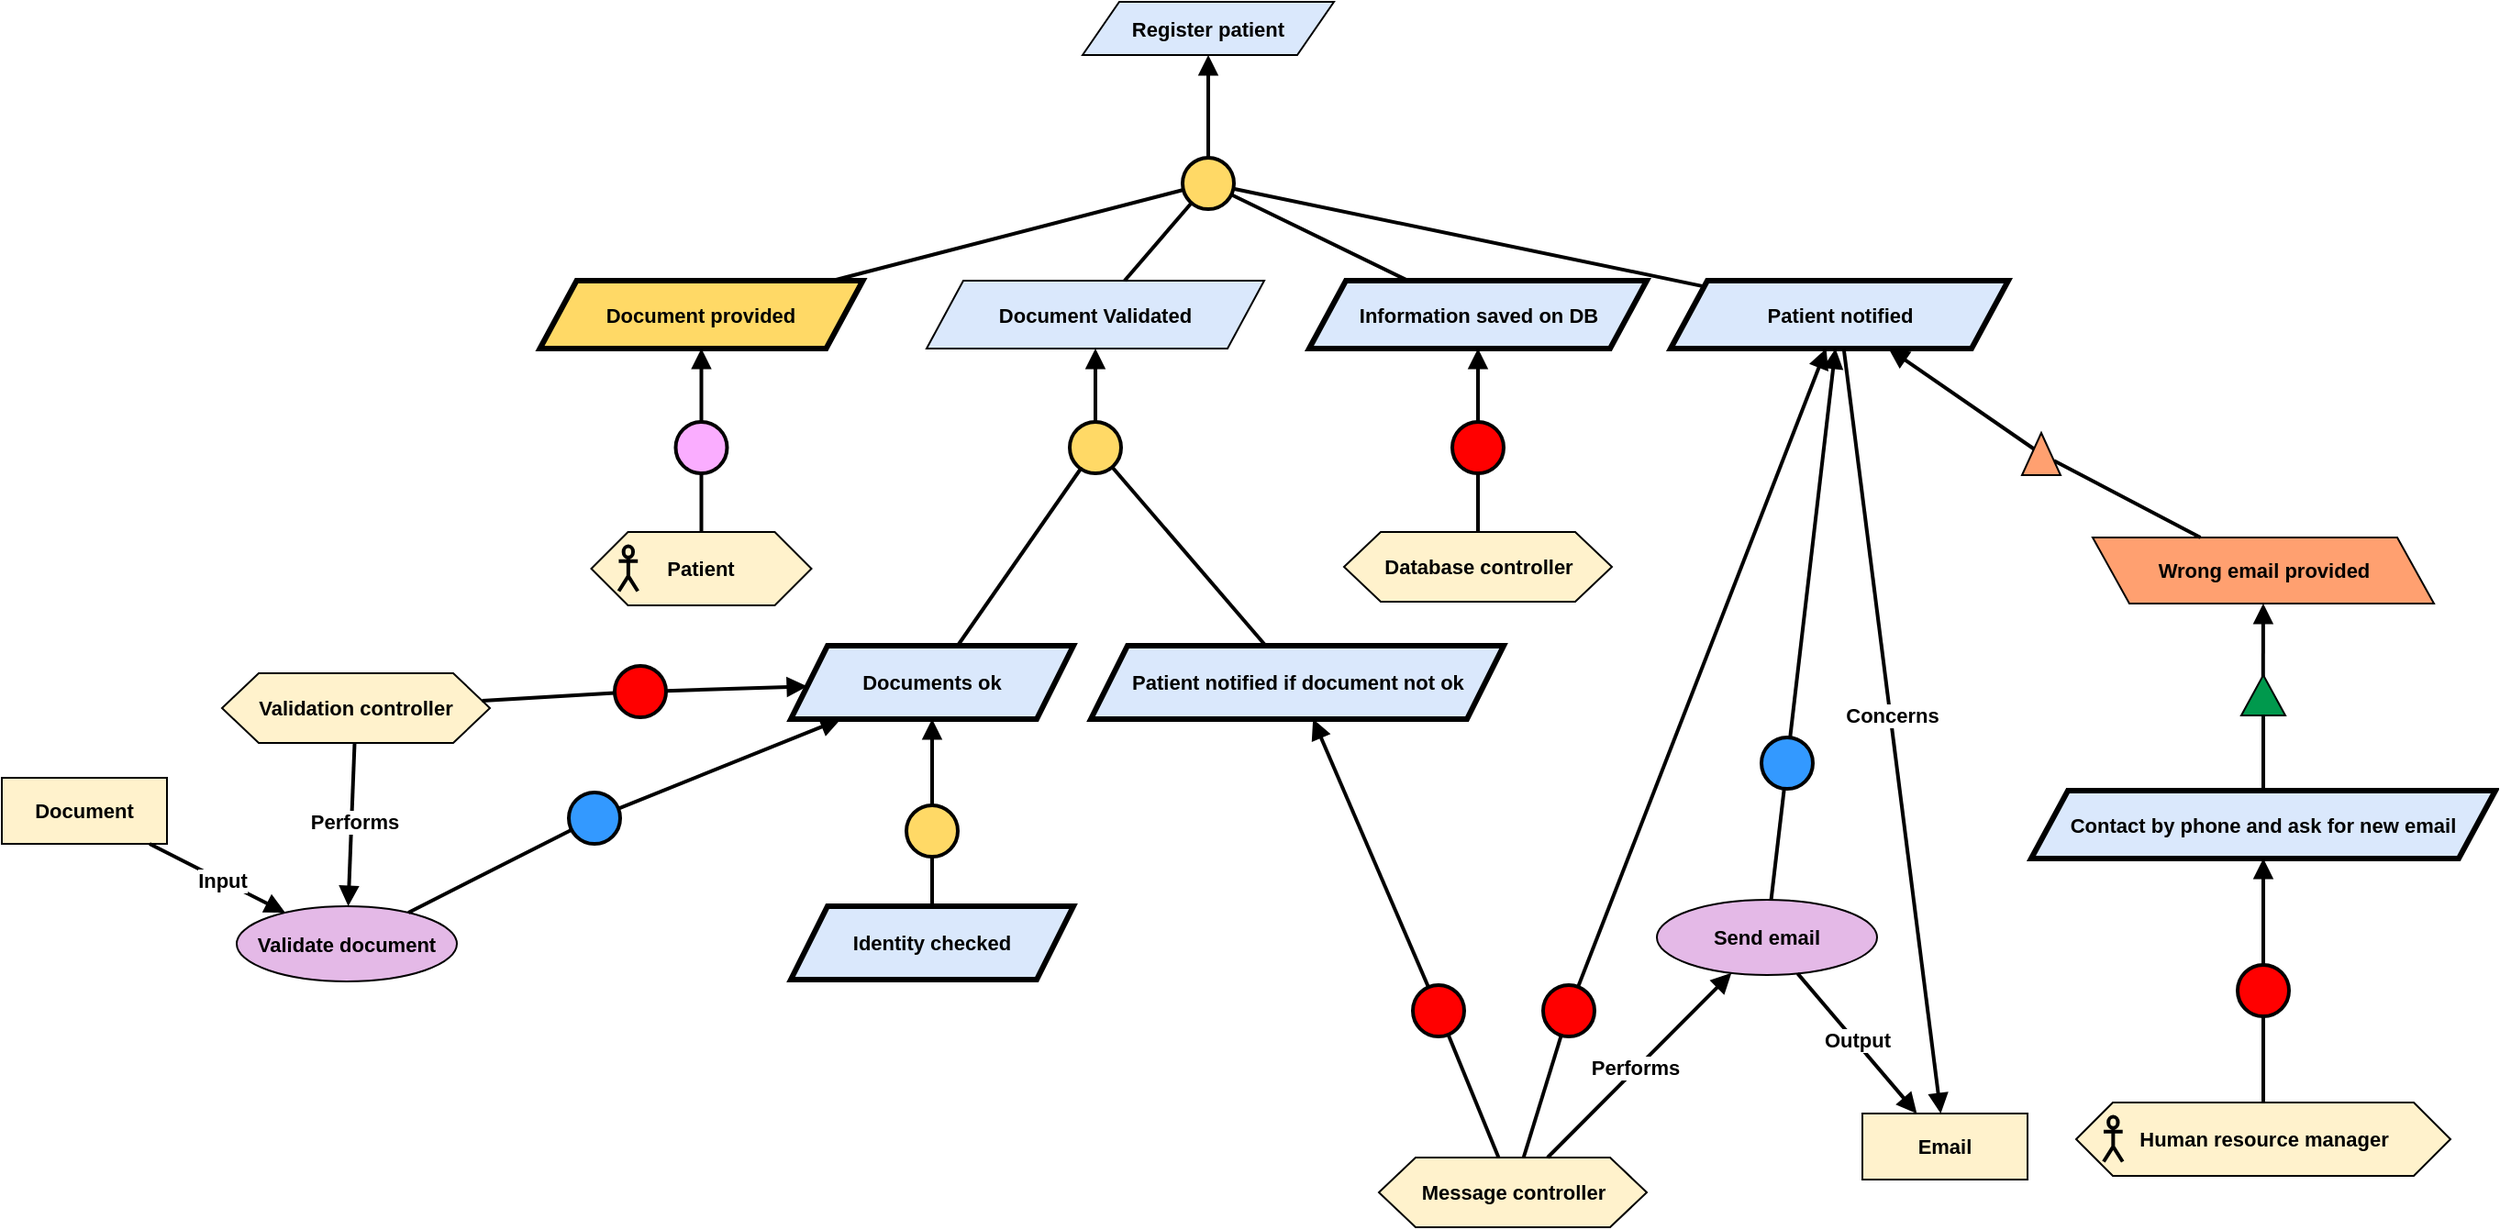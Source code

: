 <mxfile version="24.2.7" type="github">
  <diagram name="Page-1" id="FFHg5Bxd0vqpQ7yzcPRh">
    <mxGraphModel dx="7434" dy="-62" grid="0" gridSize="10" guides="1" tooltips="1" connect="1" arrows="1" fold="1" page="0" pageScale="1" pageWidth="827" pageHeight="1169" math="0" shadow="0">
      <root>
        <mxCell id="0" />
        <mxCell id="1" parent="0" />
        <mxCell id="5En0FXJT8ZewJ9vZG6Dh-81" value="&lt;b&gt;Register patient&lt;/b&gt;" style="shape=parallelogram;perimeter=parallelogramPerimeter;whiteSpace=wrap;html=1;fixedSize=1;fillColor=#dae8fc;strokeColor=#000000;fontFamily=Helvetica;fontSize=11;fontColor=default;labelBackgroundColor=none;" vertex="1" parent="1">
          <mxGeometry x="-5072" y="868" width="137" height="29" as="geometry" />
        </mxCell>
        <mxCell id="5En0FXJT8ZewJ9vZG6Dh-82" value="" style="ellipse;whiteSpace=wrap;html=1;aspect=fixed;fillColor=#FFD966;strokeWidth=2;" vertex="1" parent="1">
          <mxGeometry x="-5017.5" y="953" width="28" height="28" as="geometry" />
        </mxCell>
        <mxCell id="5En0FXJT8ZewJ9vZG6Dh-83" value="" style="endArrow=block;html=1;rounded=0;endFill=1;strokeWidth=2;" edge="1" parent="1" source="5En0FXJT8ZewJ9vZG6Dh-82" target="5En0FXJT8ZewJ9vZG6Dh-81">
          <mxGeometry width="50" height="50" relative="1" as="geometry">
            <mxPoint x="-4127.505" y="852.972" as="sourcePoint" />
            <mxPoint x="-4131.5" y="808" as="targetPoint" />
          </mxGeometry>
        </mxCell>
        <mxCell id="5En0FXJT8ZewJ9vZG6Dh-84" value="" style="endArrow=none;html=1;rounded=0;strokeWidth=2;" edge="1" parent="1" source="5En0FXJT8ZewJ9vZG6Dh-87" target="5En0FXJT8ZewJ9vZG6Dh-82">
          <mxGeometry width="50" height="50" relative="1" as="geometry">
            <mxPoint x="-4694.871" y="1016" as="sourcePoint" />
            <mxPoint x="-4306" y="925" as="targetPoint" />
          </mxGeometry>
        </mxCell>
        <mxCell id="5En0FXJT8ZewJ9vZG6Dh-85" value="&lt;b&gt;Document Validated&lt;/b&gt;" style="shape=parallelogram;perimeter=parallelogramPerimeter;whiteSpace=wrap;html=1;fixedSize=1;fillColor=#dae8fc;strokeColor=#000000;strokeWidth=1;fontFamily=Helvetica;fontSize=11;fontColor=default;labelBackgroundColor=none;" vertex="1" parent="1">
          <mxGeometry x="-5157" y="1020" width="184" height="37" as="geometry" />
        </mxCell>
        <mxCell id="5En0FXJT8ZewJ9vZG6Dh-86" value="" style="endArrow=none;html=1;rounded=0;strokeWidth=2;" edge="1" parent="1" source="5En0FXJT8ZewJ9vZG6Dh-85" target="5En0FXJT8ZewJ9vZG6Dh-82">
          <mxGeometry width="50" height="50" relative="1" as="geometry">
            <mxPoint x="-4586" y="1039" as="sourcePoint" />
            <mxPoint x="-4528" y="981" as="targetPoint" />
          </mxGeometry>
        </mxCell>
        <mxCell id="5En0FXJT8ZewJ9vZG6Dh-87" value="&lt;b&gt;Document provided&lt;/b&gt;" style="shape=parallelogram;perimeter=parallelogramPerimeter;whiteSpace=wrap;html=1;fixedSize=1;fillColor=#FFD966;strokeColor=#000000;strokeWidth=3;fontFamily=Helvetica;fontSize=11;fontColor=default;labelBackgroundColor=none;" vertex="1" parent="1">
          <mxGeometry x="-5367.75" y="1020" width="176" height="37" as="geometry" />
        </mxCell>
        <mxCell id="5En0FXJT8ZewJ9vZG6Dh-88" value="" style="ellipse;whiteSpace=wrap;html=1;aspect=fixed;fillColor=#FAADFF;strokeWidth=2;fontFamily=Helvetica;fontSize=11;fontColor=default;labelBackgroundColor=default;" vertex="1" parent="1">
          <mxGeometry x="-5293.75" y="1097" width="28" height="28" as="geometry" />
        </mxCell>
        <mxCell id="5En0FXJT8ZewJ9vZG6Dh-89" value="" style="endArrow=block;html=1;rounded=0;endFill=1;strokeWidth=2;strokeColor=default;align=center;verticalAlign=middle;fontFamily=Helvetica;fontSize=11;fontColor=default;labelBackgroundColor=default;" edge="1" parent="1" source="5En0FXJT8ZewJ9vZG6Dh-88" target="5En0FXJT8ZewJ9vZG6Dh-87">
          <mxGeometry width="50" height="50" relative="1" as="geometry">
            <mxPoint x="-5369.005" y="1170.972" as="sourcePoint" />
            <mxPoint x="-5373" y="1126" as="targetPoint" />
          </mxGeometry>
        </mxCell>
        <mxCell id="5En0FXJT8ZewJ9vZG6Dh-90" value="" style="endArrow=none;html=1;rounded=0;strokeWidth=2;strokeColor=default;align=center;verticalAlign=middle;fontFamily=Helvetica;fontSize=11;fontColor=default;labelBackgroundColor=default;" edge="1" parent="1" source="5En0FXJT8ZewJ9vZG6Dh-92" target="5En0FXJT8ZewJ9vZG6Dh-88">
          <mxGeometry width="50" height="50" relative="1" as="geometry">
            <mxPoint x="-5230.356" y="1213.5" as="sourcePoint" />
            <mxPoint x="-5345" y="1169" as="targetPoint" />
            <Array as="points" />
          </mxGeometry>
        </mxCell>
        <mxCell id="5En0FXJT8ZewJ9vZG6Dh-91" value="" style="group" vertex="1" connectable="0" parent="1">
          <mxGeometry x="-5339.75" y="1157" width="120" height="40" as="geometry" />
        </mxCell>
        <mxCell id="5En0FXJT8ZewJ9vZG6Dh-92" value="&lt;div&gt;&lt;b&gt;Patient&lt;/b&gt;&lt;/div&gt;" style="shape=hexagon;perimeter=hexagonPerimeter2;whiteSpace=wrap;html=1;fixedSize=1;fillColor=#FFF2CC;fontFamily=Helvetica;fontSize=11;fontColor=default;labelBackgroundColor=none;" vertex="1" parent="5En0FXJT8ZewJ9vZG6Dh-91">
          <mxGeometry width="120" height="40" as="geometry" />
        </mxCell>
        <mxCell id="5En0FXJT8ZewJ9vZG6Dh-93" value="" style="shape=umlActor;verticalLabelPosition=bottom;verticalAlign=top;html=1;outlineConnect=0;fillColor=none;strokeWidth=2;fontFamily=Helvetica;fontSize=11;fontColor=default;labelBackgroundColor=default;" vertex="1" parent="5En0FXJT8ZewJ9vZG6Dh-91">
          <mxGeometry x="14.983" y="7.75" width="10.373" height="24.5" as="geometry" />
        </mxCell>
        <mxCell id="5En0FXJT8ZewJ9vZG6Dh-94" value="&lt;div&gt;&lt;b&gt;Validation controller&lt;/b&gt;&lt;/div&gt;" style="shape=hexagon;perimeter=hexagonPerimeter2;whiteSpace=wrap;html=1;fixedSize=1;fillColor=#FFF2CC;fontFamily=Helvetica;fontSize=11;fontColor=default;labelBackgroundColor=none;" vertex="1" parent="1">
          <mxGeometry x="-5541" y="1234" width="146" height="38" as="geometry" />
        </mxCell>
        <mxCell id="5En0FXJT8ZewJ9vZG6Dh-95" value="&lt;div&gt;&lt;b&gt;Message controller&lt;/b&gt;&lt;/div&gt;" style="shape=hexagon;perimeter=hexagonPerimeter2;whiteSpace=wrap;html=1;fixedSize=1;fillColor=#FFF2CC;fontFamily=Helvetica;fontSize=11;fontColor=default;labelBackgroundColor=none;" vertex="1" parent="1">
          <mxGeometry x="-4910.5" y="1498" width="146" height="38" as="geometry" />
        </mxCell>
        <mxCell id="5En0FXJT8ZewJ9vZG6Dh-96" value="" style="ellipse;whiteSpace=wrap;html=1;aspect=fixed;fillColor=#FF0000;strokeWidth=2;" vertex="1" parent="1">
          <mxGeometry x="-4892" y="1404" width="28" height="28" as="geometry" />
        </mxCell>
        <mxCell id="5En0FXJT8ZewJ9vZG6Dh-97" value="" style="endArrow=block;html=1;rounded=0;endFill=1;strokeWidth=2;" edge="1" parent="1" source="5En0FXJT8ZewJ9vZG6Dh-96" target="5En0FXJT8ZewJ9vZG6Dh-101">
          <mxGeometry width="50" height="50" relative="1" as="geometry">
            <mxPoint x="-4592" y="1295.5" as="sourcePoint" />
            <mxPoint x="-4702" y="1069" as="targetPoint" />
          </mxGeometry>
        </mxCell>
        <mxCell id="5En0FXJT8ZewJ9vZG6Dh-98" value="&lt;b&gt;Documents ok&lt;/b&gt;" style="shape=parallelogram;perimeter=parallelogramPerimeter;whiteSpace=wrap;html=1;fixedSize=1;fillColor=#dae8fc;strokeColor=#000000;fontFamily=Helvetica;fontSize=11;fontColor=default;labelBackgroundColor=none;strokeWidth=3;" vertex="1" parent="1">
          <mxGeometry x="-5231" y="1219" width="154" height="40" as="geometry" />
        </mxCell>
        <mxCell id="5En0FXJT8ZewJ9vZG6Dh-99" value="" style="ellipse;whiteSpace=wrap;html=1;aspect=fixed;fillColor=#FFD966;strokeWidth=2;" vertex="1" parent="1">
          <mxGeometry x="-5079" y="1097" width="28" height="28" as="geometry" />
        </mxCell>
        <mxCell id="5En0FXJT8ZewJ9vZG6Dh-100" value="" style="endArrow=none;html=1;rounded=0;strokeWidth=2;" edge="1" parent="1" source="5En0FXJT8ZewJ9vZG6Dh-98" target="5En0FXJT8ZewJ9vZG6Dh-99">
          <mxGeometry width="50" height="50" relative="1" as="geometry">
            <mxPoint x="-5196.847" y="1190.5" as="sourcePoint" />
            <mxPoint x="-5210" y="1123.5" as="targetPoint" />
          </mxGeometry>
        </mxCell>
        <mxCell id="5En0FXJT8ZewJ9vZG6Dh-101" value="&lt;b&gt;Patient notified if document not ok&lt;/b&gt;" style="shape=parallelogram;perimeter=parallelogramPerimeter;whiteSpace=wrap;html=1;fixedSize=1;fillColor=#dae8fc;strokeColor=#000000;strokeWidth=3;fontFamily=Helvetica;fontSize=11;fontColor=default;labelBackgroundColor=none;" vertex="1" parent="1">
          <mxGeometry x="-5067.5" y="1219" width="225" height="40" as="geometry" />
        </mxCell>
        <mxCell id="5En0FXJT8ZewJ9vZG6Dh-102" value="" style="endArrow=none;html=1;rounded=0;strokeWidth=2;" edge="1" parent="1" source="5En0FXJT8ZewJ9vZG6Dh-101" target="5En0FXJT8ZewJ9vZG6Dh-99">
          <mxGeometry width="50" height="50" relative="1" as="geometry">
            <mxPoint x="-4911.942" y="1192" as="sourcePoint" />
            <mxPoint x="-5233" y="1155.5" as="targetPoint" />
          </mxGeometry>
        </mxCell>
        <mxCell id="5En0FXJT8ZewJ9vZG6Dh-103" value="" style="endArrow=none;html=1;rounded=0;strokeWidth=2;" edge="1" parent="1" source="5En0FXJT8ZewJ9vZG6Dh-95" target="5En0FXJT8ZewJ9vZG6Dh-96">
          <mxGeometry width="50" height="50" relative="1" as="geometry">
            <mxPoint x="-4686.5" y="1431" as="sourcePoint" />
            <mxPoint x="-4686.5" y="1399" as="targetPoint" />
          </mxGeometry>
        </mxCell>
        <mxCell id="5En0FXJT8ZewJ9vZG6Dh-104" value="" style="endArrow=block;html=1;rounded=0;endFill=1;strokeWidth=2;" edge="1" parent="1" source="5En0FXJT8ZewJ9vZG6Dh-99" target="5En0FXJT8ZewJ9vZG6Dh-85">
          <mxGeometry width="50" height="50" relative="1" as="geometry">
            <mxPoint x="-5064.75" y="1102.5" as="sourcePoint" />
            <mxPoint x="-5019" y="1037.5" as="targetPoint" />
          </mxGeometry>
        </mxCell>
        <mxCell id="5En0FXJT8ZewJ9vZG6Dh-105" value="&lt;b&gt;Identity checked&lt;/b&gt;" style="shape=parallelogram;perimeter=parallelogramPerimeter;whiteSpace=wrap;html=1;fixedSize=1;fillColor=#dae8fc;strokeColor=#000000;fontFamily=Helvetica;fontSize=11;fontColor=default;labelBackgroundColor=none;strokeWidth=3;" vertex="1" parent="1">
          <mxGeometry x="-5231" y="1361" width="154" height="40" as="geometry" />
        </mxCell>
        <mxCell id="5En0FXJT8ZewJ9vZG6Dh-107" value="" style="endArrow=none;html=1;rounded=0;strokeWidth=2;" edge="1" parent="1" source="5En0FXJT8ZewJ9vZG6Dh-105" target="5En0FXJT8ZewJ9vZG6Dh-108">
          <mxGeometry width="50" height="50" relative="1" as="geometry">
            <mxPoint x="-5269" y="1392" as="sourcePoint" />
            <mxPoint x="-5170.714" y="1327.667" as="targetPoint" />
          </mxGeometry>
        </mxCell>
        <mxCell id="5En0FXJT8ZewJ9vZG6Dh-108" value="" style="ellipse;whiteSpace=wrap;html=1;aspect=fixed;fillColor=#FFD966;strokeWidth=2;" vertex="1" parent="1">
          <mxGeometry x="-5168" y="1306" width="28" height="28" as="geometry" />
        </mxCell>
        <mxCell id="5En0FXJT8ZewJ9vZG6Dh-112" value="" style="endArrow=block;html=1;rounded=0;endFill=1;strokeWidth=2;" edge="1" parent="1" source="5En0FXJT8ZewJ9vZG6Dh-108" target="5En0FXJT8ZewJ9vZG6Dh-98">
          <mxGeometry width="50" height="50" relative="1" as="geometry">
            <mxPoint x="-4997.452" y="1277.12" as="sourcePoint" />
            <mxPoint x="-4986" y="1228" as="targetPoint" />
          </mxGeometry>
        </mxCell>
        <mxCell id="5En0FXJT8ZewJ9vZG6Dh-113" value="&lt;b&gt;Information saved on DB&lt;/b&gt;" style="shape=parallelogram;perimeter=parallelogramPerimeter;whiteSpace=wrap;html=1;fixedSize=1;fillColor=#dae8fc;strokeColor=#000000;strokeWidth=3;fontFamily=Helvetica;fontSize=11;fontColor=default;labelBackgroundColor=none;" vertex="1" parent="1">
          <mxGeometry x="-4948.5" y="1020" width="184" height="37" as="geometry" />
        </mxCell>
        <mxCell id="5En0FXJT8ZewJ9vZG6Dh-114" value="" style="endArrow=none;html=1;rounded=0;strokeWidth=2;" edge="1" parent="1" source="5En0FXJT8ZewJ9vZG6Dh-113" target="5En0FXJT8ZewJ9vZG6Dh-82">
          <mxGeometry width="50" height="50" relative="1" as="geometry">
            <mxPoint x="-4856" y="1026" as="sourcePoint" />
            <mxPoint x="-4980" y="982" as="targetPoint" />
          </mxGeometry>
        </mxCell>
        <mxCell id="5En0FXJT8ZewJ9vZG6Dh-115" value="&lt;b&gt;Patient notified&lt;/b&gt;" style="shape=parallelogram;perimeter=parallelogramPerimeter;whiteSpace=wrap;html=1;fixedSize=1;fillColor=#dae8fc;strokeColor=#000000;strokeWidth=3;fontFamily=Helvetica;fontSize=11;fontColor=default;labelBackgroundColor=none;" vertex="1" parent="1">
          <mxGeometry x="-4751.5" y="1020" width="184" height="37" as="geometry" />
        </mxCell>
        <mxCell id="5En0FXJT8ZewJ9vZG6Dh-116" value="" style="endArrow=none;html=1;rounded=0;strokeWidth=2;" edge="1" parent="1" source="5En0FXJT8ZewJ9vZG6Dh-115" target="5En0FXJT8ZewJ9vZG6Dh-82">
          <mxGeometry width="50" height="50" relative="1" as="geometry">
            <mxPoint x="-4537" y="975" as="sourcePoint" />
            <mxPoint x="-4945" y="920" as="targetPoint" />
          </mxGeometry>
        </mxCell>
        <mxCell id="5En0FXJT8ZewJ9vZG6Dh-117" value="" style="ellipse;whiteSpace=wrap;html=1;aspect=fixed;fillColor=#FF0000;strokeWidth=2;" vertex="1" parent="1">
          <mxGeometry x="-4821" y="1404" width="28" height="28" as="geometry" />
        </mxCell>
        <mxCell id="5En0FXJT8ZewJ9vZG6Dh-118" value="" style="endArrow=block;html=1;rounded=0;endFill=1;strokeWidth=2;" edge="1" parent="1" source="5En0FXJT8ZewJ9vZG6Dh-117" target="5En0FXJT8ZewJ9vZG6Dh-115">
          <mxGeometry width="50" height="50" relative="1" as="geometry">
            <mxPoint x="-4420.005" y="1243.972" as="sourcePoint" />
            <mxPoint x="-4424" y="1199" as="targetPoint" />
          </mxGeometry>
        </mxCell>
        <mxCell id="5En0FXJT8ZewJ9vZG6Dh-119" value="" style="endArrow=none;html=1;rounded=0;strokeWidth=2;" edge="1" parent="1" source="5En0FXJT8ZewJ9vZG6Dh-95" target="5En0FXJT8ZewJ9vZG6Dh-117">
          <mxGeometry width="50" height="50" relative="1" as="geometry">
            <mxPoint x="-4421" y="1306" as="sourcePoint" />
            <mxPoint x="-4396" y="1242" as="targetPoint" />
          </mxGeometry>
        </mxCell>
        <mxCell id="5En0FXJT8ZewJ9vZG6Dh-120" value="&lt;div&gt;&lt;b&gt;Database controller&lt;/b&gt;&lt;/div&gt;" style="shape=hexagon;perimeter=hexagonPerimeter2;whiteSpace=wrap;html=1;fixedSize=1;fillColor=#FFF2CC;fontFamily=Helvetica;fontSize=11;fontColor=default;labelBackgroundColor=none;" vertex="1" parent="1">
          <mxGeometry x="-4929.5" y="1157" width="146" height="38" as="geometry" />
        </mxCell>
        <mxCell id="5En0FXJT8ZewJ9vZG6Dh-121" value="" style="ellipse;whiteSpace=wrap;html=1;aspect=fixed;fillColor=#FF0000;strokeWidth=2;" vertex="1" parent="1">
          <mxGeometry x="-4870.5" y="1097" width="28" height="28" as="geometry" />
        </mxCell>
        <mxCell id="5En0FXJT8ZewJ9vZG6Dh-122" value="" style="endArrow=block;html=1;rounded=0;endFill=1;strokeWidth=2;" edge="1" parent="1" source="5En0FXJT8ZewJ9vZG6Dh-121" target="5En0FXJT8ZewJ9vZG6Dh-113">
          <mxGeometry width="50" height="50" relative="1" as="geometry">
            <mxPoint x="-4588.505" y="1127.972" as="sourcePoint" />
            <mxPoint x="-4592.5" y="1083" as="targetPoint" />
          </mxGeometry>
        </mxCell>
        <mxCell id="5En0FXJT8ZewJ9vZG6Dh-123" value="" style="endArrow=none;html=1;rounded=0;strokeWidth=2;" edge="1" parent="1" source="5En0FXJT8ZewJ9vZG6Dh-120" target="5En0FXJT8ZewJ9vZG6Dh-121">
          <mxGeometry width="50" height="50" relative="1" as="geometry">
            <mxPoint x="-4624.5" y="1191" as="sourcePoint" />
            <mxPoint x="-4599.5" y="1127" as="targetPoint" />
          </mxGeometry>
        </mxCell>
        <mxCell id="5En0FXJT8ZewJ9vZG6Dh-124" value="Wrong email provided" style="shape=parallelogram;perimeter=parallelogramPerimeter;whiteSpace=wrap;html=1;fixedSize=1;fillColor=#FFA070;fontStyle=1;fontFamily=Helvetica;fontSize=11;fontColor=default;labelBackgroundColor=none;flipH=1;flipV=0;" vertex="1" parent="1">
          <mxGeometry x="-4521.5" y="1160" width="186" height="36" as="geometry" />
        </mxCell>
        <mxCell id="5En0FXJT8ZewJ9vZG6Dh-125" value="" style="endArrow=block;html=1;rounded=0;endFill=1;strokeWidth=2;" edge="1" parent="1" source="5En0FXJT8ZewJ9vZG6Dh-127" target="5En0FXJT8ZewJ9vZG6Dh-115">
          <mxGeometry width="50" height="50" relative="1" as="geometry">
            <mxPoint x="-4455" y="1098" as="sourcePoint" />
            <mxPoint x="-4464" y="1066" as="targetPoint" />
          </mxGeometry>
        </mxCell>
        <mxCell id="5En0FXJT8ZewJ9vZG6Dh-126" value="" style="endArrow=none;html=1;rounded=0;strokeWidth=2;" edge="1" parent="1" source="5En0FXJT8ZewJ9vZG6Dh-124" target="5En0FXJT8ZewJ9vZG6Dh-127">
          <mxGeometry width="50" height="50" relative="1" as="geometry">
            <mxPoint x="-4279" y="1023" as="sourcePoint" />
            <mxPoint x="-4280.756" y="983.998" as="targetPoint" />
          </mxGeometry>
        </mxCell>
        <mxCell id="5En0FXJT8ZewJ9vZG6Dh-127" value="" style="triangle;whiteSpace=wrap;html=1;rotation=-90;fillColor=#FFA070;strokeColor=default;" vertex="1" parent="1">
          <mxGeometry x="-4561" y="1104" width="23" height="21" as="geometry" />
        </mxCell>
        <mxCell id="5En0FXJT8ZewJ9vZG6Dh-128" value="&lt;b&gt;Contact by phone and ask for new email&lt;/b&gt;" style="shape=parallelogram;perimeter=parallelogramPerimeter;whiteSpace=wrap;html=1;fixedSize=1;fillColor=#dae8fc;strokeColor=#000000;strokeWidth=3;fontFamily=Helvetica;fontSize=11;fontColor=default;labelBackgroundColor=none;" vertex="1" parent="1">
          <mxGeometry x="-4555" y="1298" width="253" height="37" as="geometry" />
        </mxCell>
        <mxCell id="5En0FXJT8ZewJ9vZG6Dh-129" value="" style="endArrow=block;html=1;rounded=0;endFill=1;strokeWidth=2;exitX=0.946;exitY=0.496;exitDx=0;exitDy=0;exitPerimeter=0;" edge="1" parent="1" source="5En0FXJT8ZewJ9vZG6Dh-131" target="5En0FXJT8ZewJ9vZG6Dh-124">
          <mxGeometry width="50" height="50" relative="1" as="geometry">
            <mxPoint x="-4349.5" y="1209" as="sourcePoint" />
            <mxPoint x="-4358.5" y="1177" as="targetPoint" />
          </mxGeometry>
        </mxCell>
        <mxCell id="5En0FXJT8ZewJ9vZG6Dh-130" value="" style="endArrow=none;html=1;rounded=0;strokeWidth=2;" edge="1" parent="1" source="5En0FXJT8ZewJ9vZG6Dh-128" target="5En0FXJT8ZewJ9vZG6Dh-131">
          <mxGeometry width="50" height="50" relative="1" as="geometry">
            <mxPoint x="-4357.5" y="1283" as="sourcePoint" />
            <mxPoint x="-4359.256" y="1243.998" as="targetPoint" />
          </mxGeometry>
        </mxCell>
        <mxCell id="5En0FXJT8ZewJ9vZG6Dh-131" value="" style="triangle;whiteSpace=wrap;html=1;rotation=-90;fillColor=#00994D;" vertex="1" parent="1">
          <mxGeometry x="-4439.5" y="1234" width="22" height="24" as="geometry" />
        </mxCell>
        <mxCell id="5En0FXJT8ZewJ9vZG6Dh-132" value="" style="ellipse;whiteSpace=wrap;html=1;aspect=fixed;fillColor=#FF0000;strokeWidth=2;" vertex="1" parent="1">
          <mxGeometry x="-4442.5" y="1393" width="28" height="28" as="geometry" />
        </mxCell>
        <mxCell id="5En0FXJT8ZewJ9vZG6Dh-133" value="" style="endArrow=block;html=1;rounded=0;endFill=1;strokeWidth=2;" edge="1" parent="1" source="5En0FXJT8ZewJ9vZG6Dh-132" target="5En0FXJT8ZewJ9vZG6Dh-128">
          <mxGeometry width="50" height="50" relative="1" as="geometry">
            <mxPoint x="-4414.505" y="1398.972" as="sourcePoint" />
            <mxPoint x="-4418.5" y="1354" as="targetPoint" />
          </mxGeometry>
        </mxCell>
        <mxCell id="5En0FXJT8ZewJ9vZG6Dh-134" value="" style="endArrow=none;html=1;rounded=0;strokeWidth=2;" edge="1" parent="1" source="5En0FXJT8ZewJ9vZG6Dh-152" target="5En0FXJT8ZewJ9vZG6Dh-132">
          <mxGeometry width="50" height="50" relative="1" as="geometry">
            <mxPoint x="-4428.5" y="1466" as="sourcePoint" />
            <mxPoint x="-4402.5" y="1397" as="targetPoint" />
          </mxGeometry>
        </mxCell>
        <mxCell id="5En0FXJT8ZewJ9vZG6Dh-135" value="&lt;b&gt;Validate document&lt;/b&gt;" style="ellipse;whiteSpace=wrap;html=1;fillColor=#E4B9E7;strokeColor=#000000;fontFamily=Helvetica;fontSize=11;fontColor=default;labelBackgroundColor=none;" vertex="1" parent="1">
          <mxGeometry x="-5533" y="1361" width="120" height="41" as="geometry" />
        </mxCell>
        <mxCell id="5En0FXJT8ZewJ9vZG6Dh-136" value="" style="ellipse;whiteSpace=wrap;html=1;aspect=fixed;fillColor=#3399FF;strokeWidth=2;" vertex="1" parent="1">
          <mxGeometry x="-5352" y="1299" width="28" height="28" as="geometry" />
        </mxCell>
        <mxCell id="5En0FXJT8ZewJ9vZG6Dh-137" value="" style="endArrow=block;html=1;rounded=0;endFill=1;strokeWidth=2;" edge="1" parent="1" source="5En0FXJT8ZewJ9vZG6Dh-136" target="5En0FXJT8ZewJ9vZG6Dh-98">
          <mxGeometry width="50" height="50" relative="1" as="geometry">
            <mxPoint x="-5312.005" y="1235.472" as="sourcePoint" />
            <mxPoint x="-5316" y="1190.5" as="targetPoint" />
          </mxGeometry>
        </mxCell>
        <mxCell id="5En0FXJT8ZewJ9vZG6Dh-138" value="" style="endArrow=none;html=1;rounded=0;strokeWidth=2;" edge="1" parent="1" source="5En0FXJT8ZewJ9vZG6Dh-135" target="5En0FXJT8ZewJ9vZG6Dh-136">
          <mxGeometry width="50" height="50" relative="1" as="geometry">
            <mxPoint x="-5313" y="1297.5" as="sourcePoint" />
            <mxPoint x="-5288" y="1233.5" as="targetPoint" />
          </mxGeometry>
        </mxCell>
        <mxCell id="5En0FXJT8ZewJ9vZG6Dh-139" value="&lt;b&gt;Document&lt;/b&gt;" style="rounded=0;whiteSpace=wrap;html=1;fillColor=#FFF2CC;fontFamily=Helvetica;fontSize=11;fontColor=default;labelBackgroundColor=none;" vertex="1" parent="1">
          <mxGeometry x="-5661" y="1291" width="90" height="36" as="geometry" />
        </mxCell>
        <mxCell id="5En0FXJT8ZewJ9vZG6Dh-140" value="" style="endArrow=block;html=1;rounded=0;endFill=1;strokeWidth=2;" edge="1" parent="1" source="5En0FXJT8ZewJ9vZG6Dh-139" target="5En0FXJT8ZewJ9vZG6Dh-135">
          <mxGeometry width="50" height="50" relative="1" as="geometry">
            <mxPoint x="-5554" y="1499.5" as="sourcePoint" />
            <mxPoint x="-5744" y="1500.5" as="targetPoint" />
          </mxGeometry>
        </mxCell>
        <mxCell id="5En0FXJT8ZewJ9vZG6Dh-141" value="&lt;b&gt;Input&lt;/b&gt;" style="edgeLabel;html=1;align=center;verticalAlign=middle;resizable=0;points=[];" vertex="1" connectable="0" parent="5En0FXJT8ZewJ9vZG6Dh-140">
          <mxGeometry x="0.072" relative="1" as="geometry">
            <mxPoint as="offset" />
          </mxGeometry>
        </mxCell>
        <mxCell id="5En0FXJT8ZewJ9vZG6Dh-142" value="&lt;b&gt;Email&lt;/b&gt;" style="rounded=0;whiteSpace=wrap;html=1;fillColor=#FFF2CC;fontFamily=Helvetica;fontSize=11;fontColor=default;labelBackgroundColor=none;" vertex="1" parent="1">
          <mxGeometry x="-4647" y="1474" width="90" height="36" as="geometry" />
        </mxCell>
        <mxCell id="5En0FXJT8ZewJ9vZG6Dh-143" value="" style="endArrow=block;html=1;rounded=0;endFill=1;strokeWidth=2;" edge="1" parent="1" source="5En0FXJT8ZewJ9vZG6Dh-115" target="5En0FXJT8ZewJ9vZG6Dh-142">
          <mxGeometry width="50" height="50" relative="1" as="geometry">
            <mxPoint x="-4527.5" y="1129" as="sourcePoint" />
            <mxPoint x="-4621.5" y="1067" as="targetPoint" />
          </mxGeometry>
        </mxCell>
        <mxCell id="5En0FXJT8ZewJ9vZG6Dh-144" value="&lt;b&gt;Concerns&lt;/b&gt;" style="edgeLabel;html=1;align=center;verticalAlign=middle;resizable=0;points=[];" vertex="1" connectable="0" parent="5En0FXJT8ZewJ9vZG6Dh-143">
          <mxGeometry x="-0.044" y="1" relative="1" as="geometry">
            <mxPoint as="offset" />
          </mxGeometry>
        </mxCell>
        <mxCell id="5En0FXJT8ZewJ9vZG6Dh-145" value="&lt;b&gt;Send email&lt;/b&gt;" style="ellipse;whiteSpace=wrap;html=1;fillColor=#E4B9E7;strokeColor=#000000;fontFamily=Helvetica;fontSize=11;fontColor=default;labelBackgroundColor=none;" vertex="1" parent="1">
          <mxGeometry x="-4759" y="1357.5" width="120" height="41" as="geometry" />
        </mxCell>
        <mxCell id="5En0FXJT8ZewJ9vZG6Dh-146" value="" style="endArrow=block;html=1;rounded=0;endFill=1;strokeWidth=2;" edge="1" parent="1" source="5En0FXJT8ZewJ9vZG6Dh-145" target="5En0FXJT8ZewJ9vZG6Dh-142">
          <mxGeometry width="50" height="50" relative="1" as="geometry">
            <mxPoint x="-4390" y="1373.13" as="sourcePoint" />
            <mxPoint x="-4692" y="1456" as="targetPoint" />
          </mxGeometry>
        </mxCell>
        <mxCell id="5En0FXJT8ZewJ9vZG6Dh-147" value="&lt;b&gt;Output&lt;/b&gt;" style="edgeLabel;html=1;align=center;verticalAlign=middle;resizable=0;points=[];" vertex="1" connectable="0" parent="5En0FXJT8ZewJ9vZG6Dh-146">
          <mxGeometry x="-0.044" y="1" relative="1" as="geometry">
            <mxPoint as="offset" />
          </mxGeometry>
        </mxCell>
        <mxCell id="5En0FXJT8ZewJ9vZG6Dh-148" value="" style="ellipse;whiteSpace=wrap;html=1;aspect=fixed;fillColor=#3399FF;strokeWidth=2;" vertex="1" parent="1">
          <mxGeometry x="-4702" y="1269" width="28" height="28" as="geometry" />
        </mxCell>
        <mxCell id="5En0FXJT8ZewJ9vZG6Dh-149" value="" style="endArrow=block;html=1;rounded=0;endFill=1;strokeWidth=2;" edge="1" parent="1" source="5En0FXJT8ZewJ9vZG6Dh-148" target="5En0FXJT8ZewJ9vZG6Dh-115">
          <mxGeometry width="50" height="50" relative="1" as="geometry">
            <mxPoint x="-4579.505" y="920.972" as="sourcePoint" />
            <mxPoint x="-4583.5" y="876" as="targetPoint" />
          </mxGeometry>
        </mxCell>
        <mxCell id="5En0FXJT8ZewJ9vZG6Dh-150" value="" style="endArrow=none;html=1;rounded=0;strokeWidth=2;" edge="1" parent="1" source="5En0FXJT8ZewJ9vZG6Dh-145" target="5En0FXJT8ZewJ9vZG6Dh-148">
          <mxGeometry width="50" height="50" relative="1" as="geometry">
            <mxPoint x="-4604" y="1394" as="sourcePoint" />
            <mxPoint x="-4579" y="1330" as="targetPoint" />
          </mxGeometry>
        </mxCell>
        <mxCell id="5En0FXJT8ZewJ9vZG6Dh-151" value="" style="group;fontFamily=Helvetica;fontSize=11;fontColor=default;labelBackgroundColor=default;" vertex="1" connectable="0" parent="1">
          <mxGeometry x="-4530.5" y="1468" width="204" height="40" as="geometry" />
        </mxCell>
        <mxCell id="5En0FXJT8ZewJ9vZG6Dh-152" value="&lt;b&gt;Human resource manager&lt;/b&gt;" style="shape=hexagon;perimeter=hexagonPerimeter2;whiteSpace=wrap;html=1;fixedSize=1;fillColor=#FFF2CC;fontFamily=Helvetica;fontSize=11;fontColor=default;labelBackgroundColor=none;" vertex="1" parent="5En0FXJT8ZewJ9vZG6Dh-151">
          <mxGeometry width="204" height="40" as="geometry" />
        </mxCell>
        <mxCell id="5En0FXJT8ZewJ9vZG6Dh-153" value="" style="shape=umlActor;verticalLabelPosition=bottom;verticalAlign=top;html=1;outlineConnect=0;fillColor=none;strokeWidth=2;fontFamily=Helvetica;fontSize=11;fontColor=default;labelBackgroundColor=default;" vertex="1" parent="5En0FXJT8ZewJ9vZG6Dh-151">
          <mxGeometry x="14.983" y="7.75" width="10.373" height="24.5" as="geometry" />
        </mxCell>
        <mxCell id="5En0FXJT8ZewJ9vZG6Dh-154" value="" style="endArrow=block;html=1;rounded=0;endFill=1;strokeWidth=2;" edge="1" parent="1" source="5En0FXJT8ZewJ9vZG6Dh-95" target="5En0FXJT8ZewJ9vZG6Dh-145">
          <mxGeometry width="50" height="50" relative="1" as="geometry">
            <mxPoint x="-4659" y="1504" as="sourcePoint" />
            <mxPoint x="-4744" y="1514" as="targetPoint" />
          </mxGeometry>
        </mxCell>
        <mxCell id="5En0FXJT8ZewJ9vZG6Dh-155" value="&lt;b&gt;Performs&lt;/b&gt;" style="edgeLabel;html=1;align=center;verticalAlign=middle;resizable=0;points=[];" vertex="1" connectable="0" parent="5En0FXJT8ZewJ9vZG6Dh-154">
          <mxGeometry x="-0.044" y="1" relative="1" as="geometry">
            <mxPoint as="offset" />
          </mxGeometry>
        </mxCell>
        <mxCell id="5En0FXJT8ZewJ9vZG6Dh-156" value="" style="ellipse;whiteSpace=wrap;html=1;aspect=fixed;fillColor=#FF0000;strokeWidth=2;" vertex="1" parent="1">
          <mxGeometry x="-5327" y="1230" width="28" height="28" as="geometry" />
        </mxCell>
        <mxCell id="5En0FXJT8ZewJ9vZG6Dh-157" value="" style="endArrow=block;html=1;rounded=0;endFill=1;strokeWidth=2;" edge="1" parent="1" source="5En0FXJT8ZewJ9vZG6Dh-156" target="5En0FXJT8ZewJ9vZG6Dh-98">
          <mxGeometry width="50" height="50" relative="1" as="geometry">
            <mxPoint x="-5359.005" y="1281.972" as="sourcePoint" />
            <mxPoint x="-5363" y="1237" as="targetPoint" />
          </mxGeometry>
        </mxCell>
        <mxCell id="5En0FXJT8ZewJ9vZG6Dh-158" value="" style="endArrow=none;html=1;rounded=0;strokeWidth=2;" edge="1" parent="1" source="5En0FXJT8ZewJ9vZG6Dh-94" target="5En0FXJT8ZewJ9vZG6Dh-156">
          <mxGeometry width="50" height="50" relative="1" as="geometry">
            <mxPoint x="-5360" y="1344" as="sourcePoint" />
            <mxPoint x="-5335" y="1280" as="targetPoint" />
          </mxGeometry>
        </mxCell>
        <mxCell id="5En0FXJT8ZewJ9vZG6Dh-159" value="" style="endArrow=block;html=1;rounded=0;endFill=1;strokeWidth=2;" edge="1" parent="1" source="5En0FXJT8ZewJ9vZG6Dh-94" target="5En0FXJT8ZewJ9vZG6Dh-135">
          <mxGeometry width="50" height="50" relative="1" as="geometry">
            <mxPoint x="-5135" y="1560" as="sourcePoint" />
            <mxPoint x="-5034" y="1459" as="targetPoint" />
          </mxGeometry>
        </mxCell>
        <mxCell id="5En0FXJT8ZewJ9vZG6Dh-160" value="&lt;b&gt;Performs&lt;/b&gt;" style="edgeLabel;html=1;align=center;verticalAlign=middle;resizable=0;points=[];" vertex="1" connectable="0" parent="5En0FXJT8ZewJ9vZG6Dh-159">
          <mxGeometry x="-0.044" y="1" relative="1" as="geometry">
            <mxPoint as="offset" />
          </mxGeometry>
        </mxCell>
      </root>
    </mxGraphModel>
  </diagram>
</mxfile>
